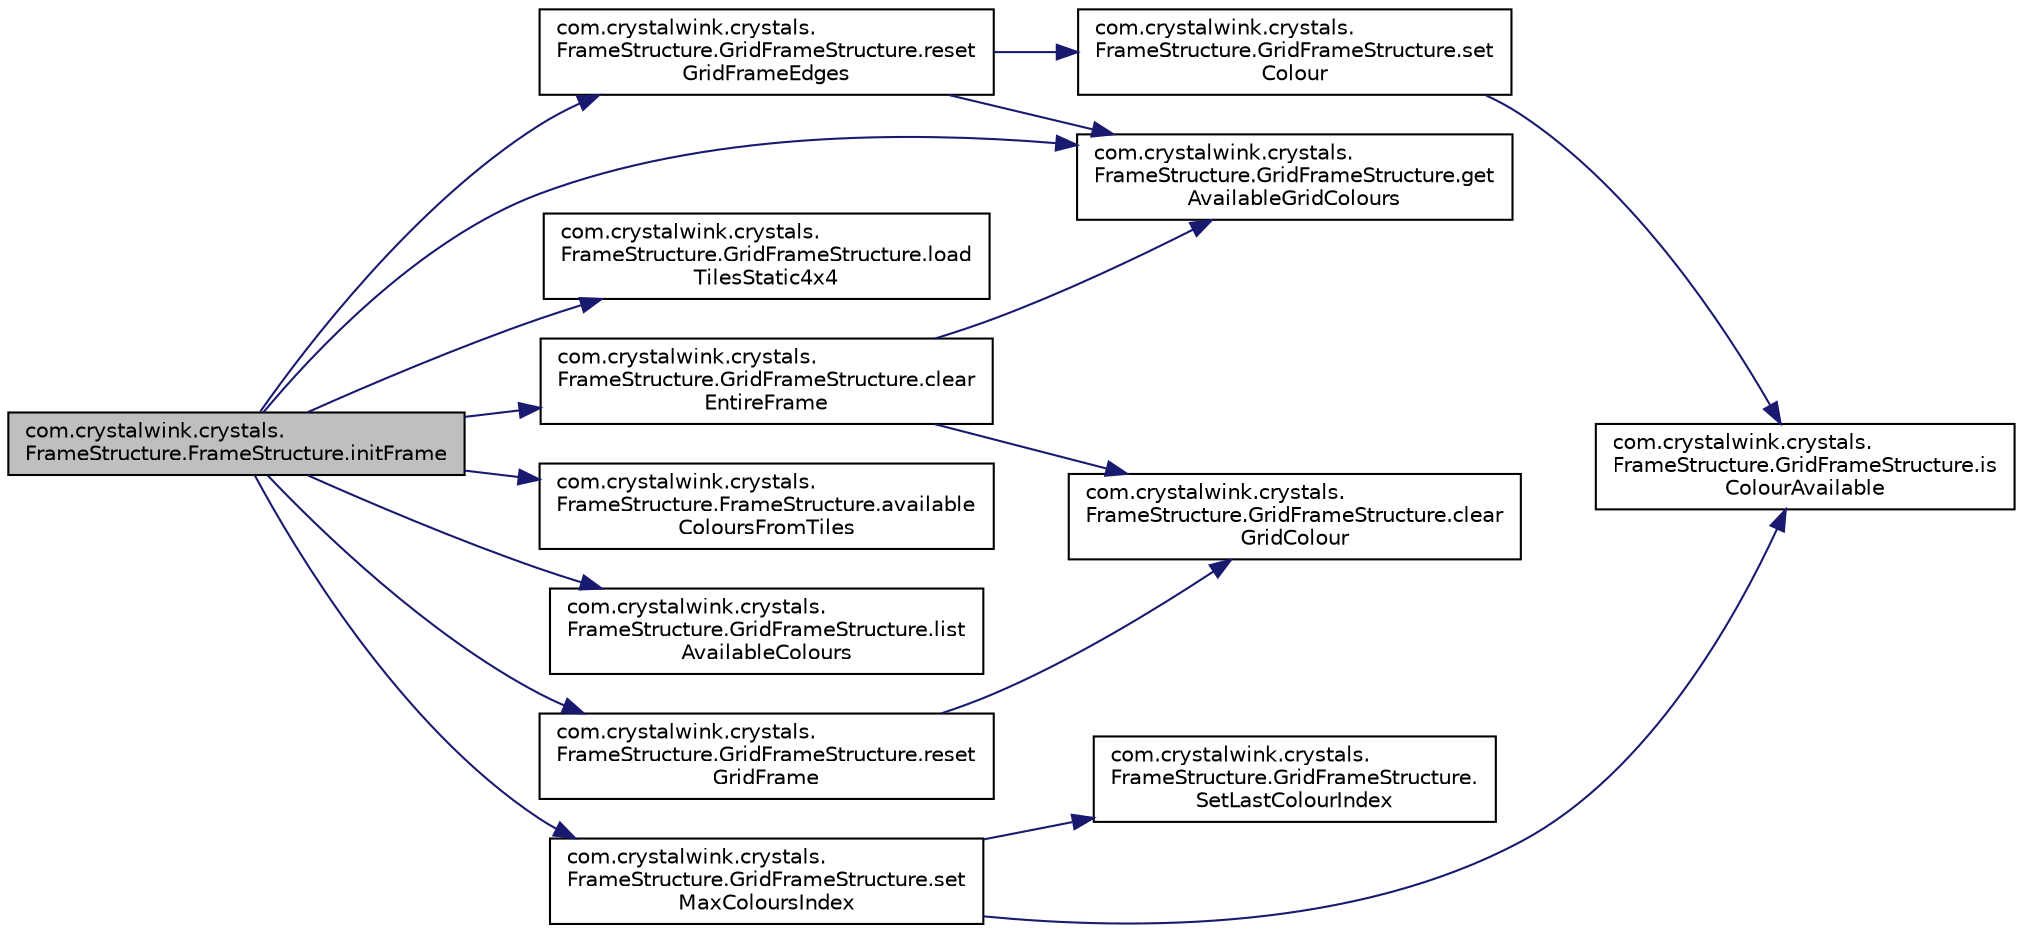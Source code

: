 digraph "com.crystalwink.crystals.FrameStructure.FrameStructure.initFrame"
{
  edge [fontname="Helvetica",fontsize="10",labelfontname="Helvetica",labelfontsize="10"];
  node [fontname="Helvetica",fontsize="10",shape=record];
  rankdir="LR";
  Node1 [label="com.crystalwink.crystals.\lFrameStructure.FrameStructure.initFrame",height=0.2,width=0.4,color="black", fillcolor="grey75", style="filled" fontcolor="black"];
  Node1 -> Node2 [color="midnightblue",fontsize="10",style="solid",fontname="Helvetica"];
  Node2 [label="com.crystalwink.crystals.\lFrameStructure.GridFrameStructure.clear\lEntireFrame",height=0.2,width=0.4,color="black", fillcolor="white", style="filled",URL="$classcom_1_1crystalwink_1_1crystals_1_1FrameStructure_1_1GridFrameStructure.html#a6ee17c6727b9f1a6ac8579c3994f8ccd"];
  Node2 -> Node3 [color="midnightblue",fontsize="10",style="solid",fontname="Helvetica"];
  Node3 [label="com.crystalwink.crystals.\lFrameStructure.GridFrameStructure.clear\lGridColour",height=0.2,width=0.4,color="black", fillcolor="white", style="filled",URL="$classcom_1_1crystalwink_1_1crystals_1_1FrameStructure_1_1GridFrameStructure.html#a55ff90dd93940deb2aa358cee6504379"];
  Node2 -> Node4 [color="midnightblue",fontsize="10",style="solid",fontname="Helvetica"];
  Node4 [label="com.crystalwink.crystals.\lFrameStructure.GridFrameStructure.get\lAvailableGridColours",height=0.2,width=0.4,color="black", fillcolor="white", style="filled",URL="$classcom_1_1crystalwink_1_1crystals_1_1FrameStructure_1_1GridFrameStructure.html#ab5e915dab92790de3aab6d1beebc128a"];
  Node1 -> Node5 [color="midnightblue",fontsize="10",style="solid",fontname="Helvetica"];
  Node5 [label="com.crystalwink.crystals.\lFrameStructure.GridFrameStructure.load\lTilesStatic4x4",height=0.2,width=0.4,color="black", fillcolor="white", style="filled",URL="$classcom_1_1crystalwink_1_1crystals_1_1FrameStructure_1_1GridFrameStructure.html#a7e7a16597f5d2881b5a52d990c7777f5"];
  Node1 -> Node6 [color="midnightblue",fontsize="10",style="solid",fontname="Helvetica"];
  Node6 [label="com.crystalwink.crystals.\lFrameStructure.GridFrameStructure.set\lMaxColoursIndex",height=0.2,width=0.4,color="black", fillcolor="white", style="filled",URL="$classcom_1_1crystalwink_1_1crystals_1_1FrameStructure_1_1GridFrameStructure.html#a43d53963c0bf3e865f5f95b07c4bfbc3"];
  Node6 -> Node7 [color="midnightblue",fontsize="10",style="solid",fontname="Helvetica"];
  Node7 [label="com.crystalwink.crystals.\lFrameStructure.GridFrameStructure.is\lColourAvailable",height=0.2,width=0.4,color="black", fillcolor="white", style="filled",URL="$classcom_1_1crystalwink_1_1crystals_1_1FrameStructure_1_1GridFrameStructure.html#aa10e9b6a6d97619171f5202e32b7154e"];
  Node6 -> Node8 [color="midnightblue",fontsize="10",style="solid",fontname="Helvetica"];
  Node8 [label="com.crystalwink.crystals.\lFrameStructure.GridFrameStructure.\lSetLastColourIndex",height=0.2,width=0.4,color="black", fillcolor="white", style="filled",URL="$classcom_1_1crystalwink_1_1crystals_1_1FrameStructure_1_1GridFrameStructure.html#a188022fdb96a22673d0d29739046ad84"];
  Node1 -> Node9 [color="midnightblue",fontsize="10",style="solid",fontname="Helvetica"];
  Node9 [label="com.crystalwink.crystals.\lFrameStructure.FrameStructure.available\lColoursFromTiles",height=0.2,width=0.4,color="black", fillcolor="white", style="filled",URL="$classcom_1_1crystalwink_1_1crystals_1_1FrameStructure_1_1FrameStructure.html#a73d089cdf65b3d4e11dc91d055809d99"];
  Node1 -> Node4 [color="midnightblue",fontsize="10",style="solid",fontname="Helvetica"];
  Node1 -> Node10 [color="midnightblue",fontsize="10",style="solid",fontname="Helvetica"];
  Node10 [label="com.crystalwink.crystals.\lFrameStructure.GridFrameStructure.list\lAvailableColours",height=0.2,width=0.4,color="black", fillcolor="white", style="filled",URL="$classcom_1_1crystalwink_1_1crystals_1_1FrameStructure_1_1GridFrameStructure.html#a16899d74e5a8114a55f9690f8bf165be"];
  Node1 -> Node11 [color="midnightblue",fontsize="10",style="solid",fontname="Helvetica"];
  Node11 [label="com.crystalwink.crystals.\lFrameStructure.GridFrameStructure.reset\lGridFrame",height=0.2,width=0.4,color="black", fillcolor="white", style="filled",URL="$classcom_1_1crystalwink_1_1crystals_1_1FrameStructure_1_1GridFrameStructure.html#a09183dbbc830186bf07ca7283e41a069"];
  Node11 -> Node3 [color="midnightblue",fontsize="10",style="solid",fontname="Helvetica"];
  Node1 -> Node12 [color="midnightblue",fontsize="10",style="solid",fontname="Helvetica"];
  Node12 [label="com.crystalwink.crystals.\lFrameStructure.GridFrameStructure.reset\lGridFrameEdges",height=0.2,width=0.4,color="black", fillcolor="white", style="filled",URL="$classcom_1_1crystalwink_1_1crystals_1_1FrameStructure_1_1GridFrameStructure.html#a7eb3a577418741a29034101906f8b6ef"];
  Node12 -> Node13 [color="midnightblue",fontsize="10",style="solid",fontname="Helvetica"];
  Node13 [label="com.crystalwink.crystals.\lFrameStructure.GridFrameStructure.set\lColour",height=0.2,width=0.4,color="black", fillcolor="white", style="filled",URL="$classcom_1_1crystalwink_1_1crystals_1_1FrameStructure_1_1GridFrameStructure.html#a2829f70264bf6e96c2fcf10be947dedc"];
  Node13 -> Node7 [color="midnightblue",fontsize="10",style="solid",fontname="Helvetica"];
  Node12 -> Node4 [color="midnightblue",fontsize="10",style="solid",fontname="Helvetica"];
}
